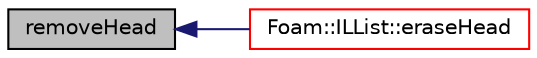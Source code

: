 digraph "removeHead"
{
  bgcolor="transparent";
  edge [fontname="Helvetica",fontsize="10",labelfontname="Helvetica",labelfontsize="10"];
  node [fontname="Helvetica",fontsize="10",shape=record];
  rankdir="LR";
  Node71 [label="removeHead",height=0.2,width=0.4,color="black", fillcolor="grey75", style="filled", fontcolor="black"];
  Node71 -> Node72 [dir="back",color="midnightblue",fontsize="10",style="solid",fontname="Helvetica"];
  Node72 [label="Foam::ILList::eraseHead",height=0.2,width=0.4,color="red",URL="$a26901.html#a458713d066f301e65bf3a562b72507bd",tooltip="Remove the head element specified from the list and delete it. "];
}
